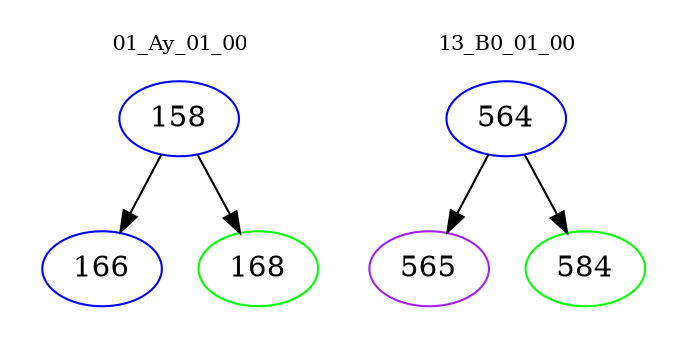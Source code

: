 digraph{
subgraph cluster_0 {
color = white
label = "01_Ay_01_00";
fontsize=10;
T0_158 [label="158", color="blue"]
T0_158 -> T0_166 [color="black"]
T0_166 [label="166", color="blue"]
T0_158 -> T0_168 [color="black"]
T0_168 [label="168", color="green"]
}
subgraph cluster_1 {
color = white
label = "13_B0_01_00";
fontsize=10;
T1_564 [label="564", color="blue"]
T1_564 -> T1_565 [color="black"]
T1_565 [label="565", color="purple"]
T1_564 -> T1_584 [color="black"]
T1_584 [label="584", color="green"]
}
}

